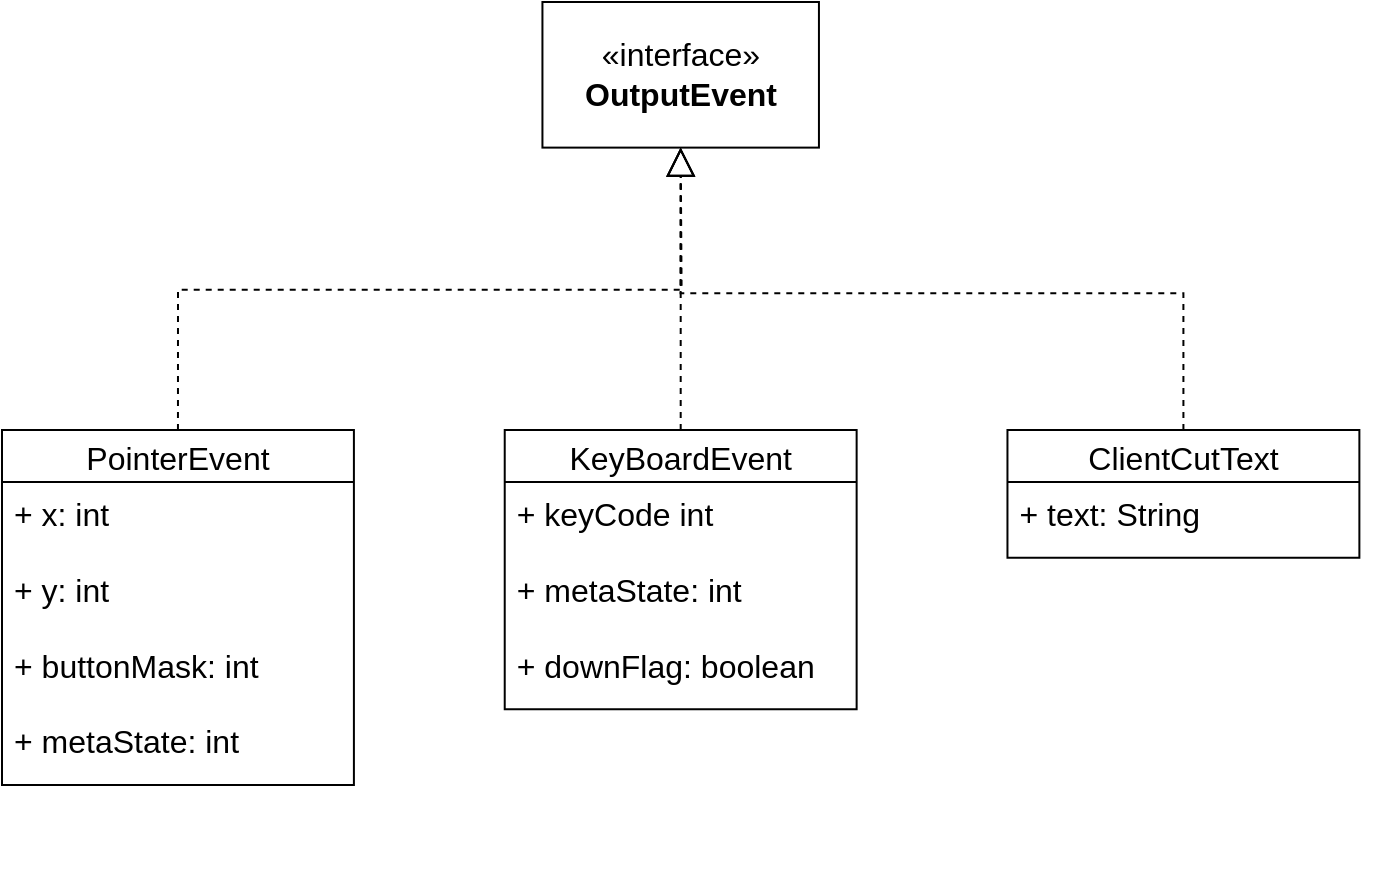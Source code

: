 <mxfile version="14.5.1" type="device"><diagram id="CMXILlwb53sSIa2gA-v_" name="第 1 页"><mxGraphModel dx="887" dy="795" grid="1" gridSize="10" guides="1" tooltips="1" connect="1" arrows="1" fold="1" page="1" pageScale="1" pageWidth="2336" pageHeight="1654" math="0" shadow="0"><root><mxCell id="0"/><mxCell id="1" parent="0"/><mxCell id="K4LHRZnt2HylZgu7yQsg-21" value="" style="group;fontSize=16;" vertex="1" connectable="0" parent="1"><mxGeometry x="50" y="190" width="690" height="440" as="geometry"/></mxCell><mxCell id="K4LHRZnt2HylZgu7yQsg-22" value="" style="group" vertex="1" connectable="0" parent="K4LHRZnt2HylZgu7yQsg-21"><mxGeometry width="678.689" height="397.253" as="geometry"/></mxCell><mxCell id="K4LHRZnt2HylZgu7yQsg-1" value="PointerEvent" style="swimlane;fontStyle=0;childLayout=stackLayout;horizontal=1;startSize=26;fillColor=none;horizontalStack=0;resizeParent=1;resizeParentMax=0;resizeLast=0;collapsible=1;marginBottom=0;fontSize=16;" vertex="1" parent="K4LHRZnt2HylZgu7yQsg-22"><mxGeometry y="214.043" width="175.956" height="177.432" as="geometry"/></mxCell><mxCell id="K4LHRZnt2HylZgu7yQsg-2" value="+ x: int" style="text;strokeColor=none;fillColor=none;align=left;verticalAlign=top;spacingLeft=4;spacingRight=4;overflow=hidden;rotatable=0;points=[[0,0.5],[1,0.5]];portConstraint=eastwest;fontSize=16;" vertex="1" parent="K4LHRZnt2HylZgu7yQsg-1"><mxGeometry y="26" width="175.956" height="37.858" as="geometry"/></mxCell><mxCell id="K4LHRZnt2HylZgu7yQsg-13" value="+ y: int" style="text;strokeColor=none;fillColor=none;align=left;verticalAlign=top;spacingLeft=4;spacingRight=4;overflow=hidden;rotatable=0;points=[[0,0.5],[1,0.5]];portConstraint=eastwest;fontSize=16;" vertex="1" parent="K4LHRZnt2HylZgu7yQsg-1"><mxGeometry y="63.858" width="175.956" height="37.858" as="geometry"/></mxCell><mxCell id="K4LHRZnt2HylZgu7yQsg-3" value="+ buttonMask: int" style="text;strokeColor=none;fillColor=none;align=left;verticalAlign=top;spacingLeft=4;spacingRight=4;overflow=hidden;rotatable=0;points=[[0,0.5],[1,0.5]];portConstraint=eastwest;fontSize=16;" vertex="1" parent="K4LHRZnt2HylZgu7yQsg-1"><mxGeometry y="101.716" width="175.956" height="37.858" as="geometry"/></mxCell><mxCell id="K4LHRZnt2HylZgu7yQsg-4" value="+ metaState: int" style="text;strokeColor=none;fillColor=none;align=left;verticalAlign=top;spacingLeft=4;spacingRight=4;overflow=hidden;rotatable=0;points=[[0,0.5],[1,0.5]];portConstraint=eastwest;fontSize=16;" vertex="1" parent="K4LHRZnt2HylZgu7yQsg-1"><mxGeometry y="139.574" width="175.956" height="37.858" as="geometry"/></mxCell><mxCell id="K4LHRZnt2HylZgu7yQsg-6" value="«interface»&lt;br style=&quot;font-size: 16px;&quot;&gt;&lt;b style=&quot;font-size: 16px;&quot;&gt;OutputEvent&lt;/b&gt;" style="html=1;fontSize=16;" vertex="1" parent="K4LHRZnt2HylZgu7yQsg-22"><mxGeometry x="270.219" width="138.251" height="72.804" as="geometry"/></mxCell><mxCell id="K4LHRZnt2HylZgu7yQsg-7" value="KeyBoardEvent" style="swimlane;fontStyle=0;childLayout=stackLayout;horizontal=1;startSize=26;fillColor=none;horizontalStack=0;resizeParent=1;resizeParentMax=0;resizeLast=0;collapsible=1;marginBottom=0;fontSize=16;" vertex="1" parent="K4LHRZnt2HylZgu7yQsg-22"><mxGeometry x="251.366" y="214.043" width="175.956" height="139.574" as="geometry"/></mxCell><mxCell id="K4LHRZnt2HylZgu7yQsg-8" value="+ keyCode int" style="text;strokeColor=none;fillColor=none;align=left;verticalAlign=top;spacingLeft=4;spacingRight=4;overflow=hidden;rotatable=0;points=[[0,0.5],[1,0.5]];portConstraint=eastwest;fontSize=16;" vertex="1" parent="K4LHRZnt2HylZgu7yQsg-7"><mxGeometry y="26" width="175.956" height="37.858" as="geometry"/></mxCell><mxCell id="K4LHRZnt2HylZgu7yQsg-9" value="+ metaState: int" style="text;strokeColor=none;fillColor=none;align=left;verticalAlign=top;spacingLeft=4;spacingRight=4;overflow=hidden;rotatable=0;points=[[0,0.5],[1,0.5]];portConstraint=eastwest;fontSize=16;" vertex="1" parent="K4LHRZnt2HylZgu7yQsg-7"><mxGeometry y="63.858" width="175.956" height="37.858" as="geometry"/></mxCell><mxCell id="K4LHRZnt2HylZgu7yQsg-12" value="+ downFlag: boolean" style="text;strokeColor=none;fillColor=none;align=left;verticalAlign=top;spacingLeft=4;spacingRight=4;overflow=hidden;rotatable=0;points=[[0,0.5],[1,0.5]];portConstraint=eastwest;fontSize=16;" vertex="1" parent="K4LHRZnt2HylZgu7yQsg-7"><mxGeometry y="101.716" width="175.956" height="37.858" as="geometry"/></mxCell><mxCell id="K4LHRZnt2HylZgu7yQsg-11" value="" style="endArrow=block;dashed=1;endFill=0;endSize=12;html=1;entryX=0.5;entryY=1;entryDx=0;entryDy=0;exitX=0.5;exitY=0;exitDx=0;exitDy=0;edgeStyle=orthogonalEdgeStyle;rounded=0;fontSize=16;" edge="1" parent="K4LHRZnt2HylZgu7yQsg-22" source="K4LHRZnt2HylZgu7yQsg-7" target="K4LHRZnt2HylZgu7yQsg-6"><mxGeometry width="160" relative="1" as="geometry"><mxPoint x="175.956" y="203.851" as="sourcePoint"/><mxPoint x="377.049" y="203.851" as="targetPoint"/></mxGeometry></mxCell><mxCell id="K4LHRZnt2HylZgu7yQsg-14" value="ClientCutText" style="swimlane;fontStyle=0;childLayout=stackLayout;horizontal=1;startSize=26;fillColor=none;horizontalStack=0;resizeParent=1;resizeParentMax=0;resizeLast=0;collapsible=1;marginBottom=0;fontSize=16;" vertex="1" parent="K4LHRZnt2HylZgu7yQsg-22"><mxGeometry x="502.732" y="214.043" width="175.956" height="63.858" as="geometry"/></mxCell><mxCell id="K4LHRZnt2HylZgu7yQsg-15" value="+ text: String" style="text;strokeColor=none;fillColor=none;align=left;verticalAlign=top;spacingLeft=4;spacingRight=4;overflow=hidden;rotatable=0;points=[[0,0.5],[1,0.5]];portConstraint=eastwest;fontSize=16;" vertex="1" parent="K4LHRZnt2HylZgu7yQsg-14"><mxGeometry y="26" width="175.956" height="37.858" as="geometry"/></mxCell><mxCell id="K4LHRZnt2HylZgu7yQsg-19" value="" style="endArrow=block;dashed=1;endFill=0;endSize=12;html=1;exitX=0.5;exitY=0;exitDx=0;exitDy=0;edgeStyle=orthogonalEdgeStyle;rounded=0;fontSize=16;" edge="1" parent="K4LHRZnt2HylZgu7yQsg-22" source="K4LHRZnt2HylZgu7yQsg-1"><mxGeometry width="160" relative="1" as="geometry"><mxPoint x="125.683" y="160.168" as="sourcePoint"/><mxPoint x="339.344" y="72.804" as="targetPoint"/></mxGeometry></mxCell><mxCell id="K4LHRZnt2HylZgu7yQsg-20" value="" style="endArrow=block;dashed=1;endFill=0;endSize=12;html=1;exitX=0.5;exitY=0;exitDx=0;exitDy=0;entryX=0.5;entryY=1;entryDx=0;entryDy=0;edgeStyle=orthogonalEdgeStyle;rounded=0;fontSize=16;" edge="1" parent="K4LHRZnt2HylZgu7yQsg-22" source="K4LHRZnt2HylZgu7yQsg-14" target="K4LHRZnt2HylZgu7yQsg-6"><mxGeometry width="160" relative="1" as="geometry"><mxPoint x="540.437" y="116.486" as="sourcePoint"/><mxPoint x="741.53" y="116.486" as="targetPoint"/><Array as="points"><mxPoint x="590.71" y="145.608"/><mxPoint x="339.344" y="145.608"/></Array></mxGeometry></mxCell></root></mxGraphModel></diagram></mxfile>